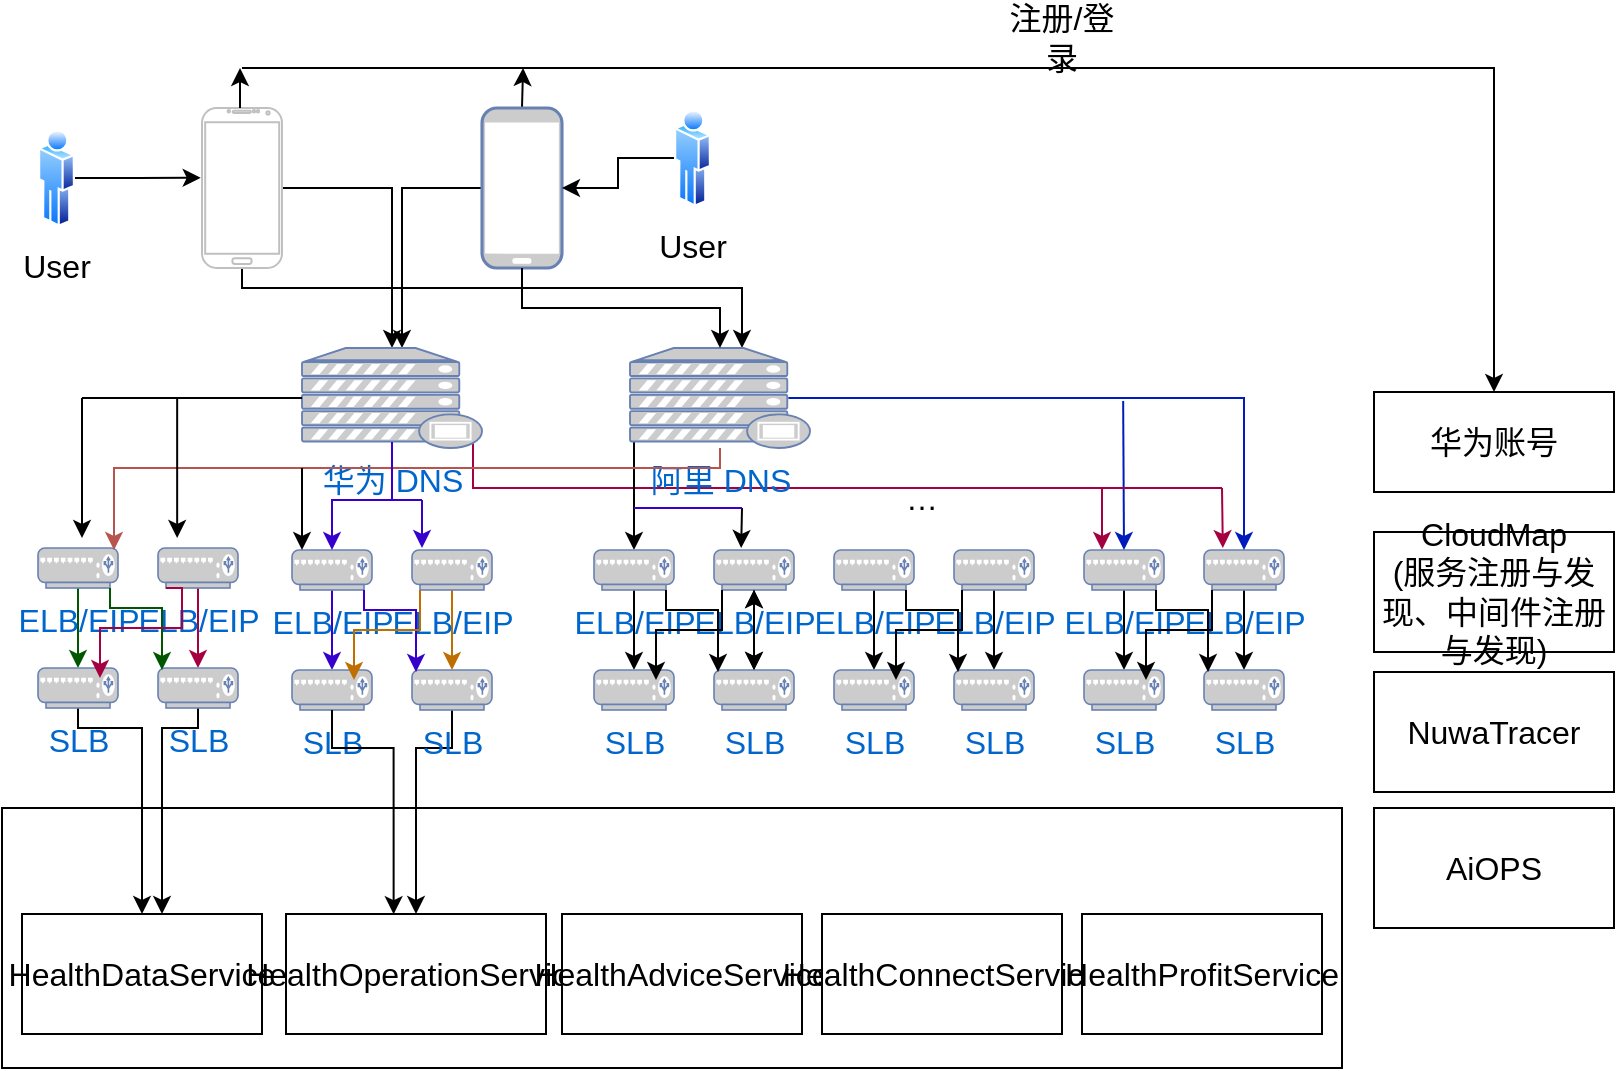 <mxfile version="23.0.0" type="github">
  <diagram name="第 1 页" id="JbuPutZytbCK25REN7PR">
    <mxGraphModel dx="946" dy="1782" grid="1" gridSize="10" guides="1" tooltips="1" connect="1" arrows="1" fold="1" page="1" pageScale="1" pageWidth="827" pageHeight="1169" math="0" shadow="0">
      <root>
        <mxCell id="0" />
        <mxCell id="1" parent="0" />
        <mxCell id="YvnnRUKu41tw3babr-Li-1" value="" style="rounded=0;whiteSpace=wrap;html=1;fontSize=16;" vertex="1" parent="1">
          <mxGeometry x="10" y="360" width="670" height="130" as="geometry" />
        </mxCell>
        <mxCell id="YvnnRUKu41tw3babr-Li-2" value="华为账号" style="rounded=0;whiteSpace=wrap;html=1;fontSize=16;" vertex="1" parent="1">
          <mxGeometry x="696" y="152" width="120" height="50" as="geometry" />
        </mxCell>
        <mxCell id="YvnnRUKu41tw3babr-Li-3" value="HealthDataService" style="rounded=0;whiteSpace=wrap;html=1;fontSize=16;" vertex="1" parent="1">
          <mxGeometry x="20" y="413" width="120" height="60" as="geometry" />
        </mxCell>
        <mxCell id="YvnnRUKu41tw3babr-Li-4" value="HealthOperationService" style="rounded=0;whiteSpace=wrap;html=1;fontSize=16;" vertex="1" parent="1">
          <mxGeometry x="152" y="413" width="130" height="60" as="geometry" />
        </mxCell>
        <mxCell id="YvnnRUKu41tw3babr-Li-5" value="HealthAdviceService" style="rounded=0;whiteSpace=wrap;html=1;fontSize=16;" vertex="1" parent="1">
          <mxGeometry x="290" y="413" width="120" height="60" as="geometry" />
        </mxCell>
        <mxCell id="YvnnRUKu41tw3babr-Li-6" value="HealthConnectService" style="rounded=0;whiteSpace=wrap;html=1;fontSize=16;" vertex="1" parent="1">
          <mxGeometry x="420" y="413" width="120" height="60" as="geometry" />
        </mxCell>
        <mxCell id="YvnnRUKu41tw3babr-Li-7" value="HealthProfitService" style="rounded=0;whiteSpace=wrap;html=1;fontSize=16;" vertex="1" parent="1">
          <mxGeometry x="550" y="413" width="120" height="60" as="geometry" />
        </mxCell>
        <mxCell id="YvnnRUKu41tw3babr-Li-8" value="CloudMap&lt;br style=&quot;font-size: 16px;&quot;&gt;(服务注册与发现、中间件注册与发现)" style="rounded=0;whiteSpace=wrap;html=1;fontSize=16;" vertex="1" parent="1">
          <mxGeometry x="696" y="222" width="120" height="60" as="geometry" />
        </mxCell>
        <mxCell id="YvnnRUKu41tw3babr-Li-17" style="edgeStyle=orthogonalEdgeStyle;rounded=0;orthogonalLoop=1;jettySize=auto;html=1;fontSize=16;" edge="1" parent="1" source="YvnnRUKu41tw3babr-Li-10" target="YvnnRUKu41tw3babr-Li-15">
          <mxGeometry relative="1" as="geometry" />
        </mxCell>
        <mxCell id="YvnnRUKu41tw3babr-Li-19" style="edgeStyle=orthogonalEdgeStyle;rounded=0;orthogonalLoop=1;jettySize=auto;html=1;fontSize=16;" edge="1" parent="1" source="YvnnRUKu41tw3babr-Li-10" target="YvnnRUKu41tw3babr-Li-16">
          <mxGeometry relative="1" as="geometry">
            <Array as="points">
              <mxPoint x="130" y="100" />
              <mxPoint x="380" y="100" />
            </Array>
          </mxGeometry>
        </mxCell>
        <mxCell id="YvnnRUKu41tw3babr-Li-100" style="edgeStyle=orthogonalEdgeStyle;rounded=0;orthogonalLoop=1;jettySize=auto;html=1;entryX=0.5;entryY=0;entryDx=0;entryDy=0;fontSize=16;" edge="1" parent="1" source="YvnnRUKu41tw3babr-Li-84" target="YvnnRUKu41tw3babr-Li-2">
          <mxGeometry relative="1" as="geometry">
            <Array as="points">
              <mxPoint x="130" y="-10" />
              <mxPoint x="756" y="-10" />
            </Array>
          </mxGeometry>
        </mxCell>
        <mxCell id="YvnnRUKu41tw3babr-Li-10" value="" style="verticalLabelPosition=bottom;verticalAlign=top;html=1;shadow=0;dashed=0;strokeWidth=1;shape=mxgraph.android.phone2;strokeColor=#c0c0c0;fontSize=16;" vertex="1" parent="1">
          <mxGeometry x="110" y="10" width="40" height="80" as="geometry" />
        </mxCell>
        <mxCell id="YvnnRUKu41tw3babr-Li-21" style="edgeStyle=orthogonalEdgeStyle;rounded=0;orthogonalLoop=1;jettySize=auto;html=1;exitX=0;exitY=0.5;exitDx=0;exitDy=0;exitPerimeter=0;fontSize=16;" edge="1" parent="1" source="YvnnRUKu41tw3babr-Li-11" target="YvnnRUKu41tw3babr-Li-15">
          <mxGeometry relative="1" as="geometry">
            <Array as="points">
              <mxPoint x="210" y="50" />
            </Array>
          </mxGeometry>
        </mxCell>
        <mxCell id="YvnnRUKu41tw3babr-Li-102" style="edgeStyle=orthogonalEdgeStyle;rounded=0;orthogonalLoop=1;jettySize=auto;html=1;exitX=0.5;exitY=0;exitDx=0;exitDy=0;exitPerimeter=0;fontSize=16;" edge="1" parent="1" source="YvnnRUKu41tw3babr-Li-11">
          <mxGeometry relative="1" as="geometry">
            <mxPoint x="270.529" y="-10" as="targetPoint" />
          </mxGeometry>
        </mxCell>
        <mxCell id="YvnnRUKu41tw3babr-Li-11" value="" style="fontColor=#0066CC;verticalAlign=top;verticalLabelPosition=bottom;labelPosition=center;align=center;html=1;outlineConnect=0;fillColor=#CCCCCC;strokeColor=#6881B3;gradientColor=none;gradientDirection=north;strokeWidth=2;shape=mxgraph.networks.mobile;fontSize=16;" vertex="1" parent="1">
          <mxGeometry x="250" y="10" width="40" height="80" as="geometry" />
        </mxCell>
        <mxCell id="YvnnRUKu41tw3babr-Li-28" style="edgeStyle=orthogonalEdgeStyle;rounded=0;orthogonalLoop=1;jettySize=auto;html=1;exitX=0.5;exitY=1;exitDx=0;exitDy=0;exitPerimeter=0;fillColor=#008a00;strokeColor=#005700;fontSize=16;" edge="1" parent="1" source="YvnnRUKu41tw3babr-Li-13" target="YvnnRUKu41tw3babr-Li-24">
          <mxGeometry relative="1" as="geometry" />
        </mxCell>
        <mxCell id="YvnnRUKu41tw3babr-Li-13" value="ELB/EIP" style="fontColor=#0066CC;verticalAlign=top;verticalLabelPosition=bottom;labelPosition=center;align=center;html=1;outlineConnect=0;fillColor=#CCCCCC;strokeColor=#6881B3;gradientColor=none;gradientDirection=north;strokeWidth=2;shape=mxgraph.networks.load_balancer;fontSize=16;" vertex="1" parent="1">
          <mxGeometry x="28" y="230" width="40" height="20" as="geometry" />
        </mxCell>
        <mxCell id="YvnnRUKu41tw3babr-Li-26" value="" style="edgeStyle=orthogonalEdgeStyle;rounded=0;orthogonalLoop=1;jettySize=auto;html=1;fillColor=#d80073;strokeColor=#A50040;fontSize=16;" edge="1" parent="1" source="YvnnRUKu41tw3babr-Li-14" target="YvnnRUKu41tw3babr-Li-25">
          <mxGeometry relative="1" as="geometry" />
        </mxCell>
        <mxCell id="YvnnRUKu41tw3babr-Li-14" value="ELB/EIP" style="fontColor=#0066CC;verticalAlign=top;verticalLabelPosition=bottom;labelPosition=center;align=center;html=1;outlineConnect=0;fillColor=#CCCCCC;strokeColor=#6881B3;gradientColor=none;gradientDirection=north;strokeWidth=2;shape=mxgraph.networks.load_balancer;fontSize=16;" vertex="1" parent="1">
          <mxGeometry x="88" y="230" width="40" height="20" as="geometry" />
        </mxCell>
        <mxCell id="YvnnRUKu41tw3babr-Li-131" style="edgeStyle=orthogonalEdgeStyle;rounded=0;orthogonalLoop=1;jettySize=auto;html=1;exitX=0.95;exitY=0.95;exitDx=0;exitDy=0;exitPerimeter=0;fillColor=#d80073;strokeColor=#A50040;fontSize=16;" edge="1" parent="1" source="YvnnRUKu41tw3babr-Li-15" target="YvnnRUKu41tw3babr-Li-66">
          <mxGeometry relative="1" as="geometry">
            <Array as="points">
              <mxPoint x="246" y="200" />
              <mxPoint x="560" y="200" />
            </Array>
          </mxGeometry>
        </mxCell>
        <mxCell id="YvnnRUKu41tw3babr-Li-15" value="华为 DNS" style="fontColor=#0066CC;verticalAlign=top;verticalLabelPosition=bottom;labelPosition=center;align=center;html=1;outlineConnect=0;fillColor=#CCCCCC;strokeColor=#6881B3;gradientColor=none;gradientDirection=north;strokeWidth=2;shape=mxgraph.networks.proxy_server;fontSize=16;" vertex="1" parent="1">
          <mxGeometry x="160" y="130" width="90" height="50" as="geometry" />
        </mxCell>
        <mxCell id="YvnnRUKu41tw3babr-Li-122" style="edgeStyle=orthogonalEdgeStyle;rounded=0;orthogonalLoop=1;jettySize=auto;html=1;exitX=0;exitY=0.93;exitDx=0;exitDy=0;exitPerimeter=0;fontSize=16;" edge="1" parent="1" source="YvnnRUKu41tw3babr-Li-16" target="YvnnRUKu41tw3babr-Li-50">
          <mxGeometry relative="1" as="geometry">
            <Array as="points">
              <mxPoint x="326" y="177" />
            </Array>
          </mxGeometry>
        </mxCell>
        <mxCell id="YvnnRUKu41tw3babr-Li-16" value="阿里 DNS" style="fontColor=#0066CC;verticalAlign=top;verticalLabelPosition=bottom;labelPosition=center;align=center;html=1;outlineConnect=0;fillColor=#CCCCCC;strokeColor=#6881B3;gradientColor=none;gradientDirection=north;strokeWidth=2;shape=mxgraph.networks.proxy_server;fontSize=16;" vertex="1" parent="1">
          <mxGeometry x="324" y="130" width="90" height="50" as="geometry" />
        </mxCell>
        <mxCell id="YvnnRUKu41tw3babr-Li-20" style="edgeStyle=orthogonalEdgeStyle;rounded=0;orthogonalLoop=1;jettySize=auto;html=1;exitX=0.5;exitY=1;exitDx=0;exitDy=0;exitPerimeter=0;entryX=0.5;entryY=0;entryDx=0;entryDy=0;entryPerimeter=0;fontSize=16;" edge="1" parent="1" source="YvnnRUKu41tw3babr-Li-11" target="YvnnRUKu41tw3babr-Li-16">
          <mxGeometry relative="1" as="geometry" />
        </mxCell>
        <mxCell id="YvnnRUKu41tw3babr-Li-39" value="" style="edgeStyle=orthogonalEdgeStyle;rounded=0;orthogonalLoop=1;jettySize=auto;html=1;fontSize=16;" edge="1" parent="1" source="YvnnRUKu41tw3babr-Li-24" target="YvnnRUKu41tw3babr-Li-3">
          <mxGeometry relative="1" as="geometry">
            <Array as="points">
              <mxPoint x="48" y="320" />
              <mxPoint x="80" y="320" />
            </Array>
          </mxGeometry>
        </mxCell>
        <mxCell id="YvnnRUKu41tw3babr-Li-24" value="SLB" style="fontColor=#0066CC;verticalAlign=top;verticalLabelPosition=bottom;labelPosition=center;align=center;html=1;outlineConnect=0;fillColor=#CCCCCC;strokeColor=#6881B3;gradientColor=none;gradientDirection=north;strokeWidth=2;shape=mxgraph.networks.load_balancer;fontSize=16;" vertex="1" parent="1">
          <mxGeometry x="28" y="290" width="40" height="20" as="geometry" />
        </mxCell>
        <mxCell id="YvnnRUKu41tw3babr-Li-40" value="" style="edgeStyle=orthogonalEdgeStyle;rounded=0;orthogonalLoop=1;jettySize=auto;html=1;fontSize=16;" edge="1" parent="1" source="YvnnRUKu41tw3babr-Li-25" target="YvnnRUKu41tw3babr-Li-3">
          <mxGeometry relative="1" as="geometry">
            <Array as="points">
              <mxPoint x="108" y="320" />
              <mxPoint x="90" y="320" />
            </Array>
          </mxGeometry>
        </mxCell>
        <mxCell id="YvnnRUKu41tw3babr-Li-25" value="SLB" style="fontColor=#0066CC;verticalAlign=top;verticalLabelPosition=bottom;labelPosition=center;align=center;html=1;outlineConnect=0;fillColor=#CCCCCC;strokeColor=#6881B3;gradientColor=none;gradientDirection=north;strokeWidth=2;shape=mxgraph.networks.load_balancer;fontSize=16;" vertex="1" parent="1">
          <mxGeometry x="88" y="290" width="40" height="20" as="geometry" />
        </mxCell>
        <mxCell id="YvnnRUKu41tw3babr-Li-29" style="edgeStyle=orthogonalEdgeStyle;rounded=0;orthogonalLoop=1;jettySize=auto;html=1;exitX=0.9;exitY=1;exitDx=0;exitDy=0;exitPerimeter=0;entryX=0.05;entryY=0.05;entryDx=0;entryDy=0;entryPerimeter=0;fillColor=#008a00;strokeColor=#005700;fontSize=16;" edge="1" parent="1" source="YvnnRUKu41tw3babr-Li-13" target="YvnnRUKu41tw3babr-Li-25">
          <mxGeometry relative="1" as="geometry">
            <Array as="points">
              <mxPoint x="64" y="260" />
              <mxPoint x="90" y="260" />
            </Array>
          </mxGeometry>
        </mxCell>
        <mxCell id="YvnnRUKu41tw3babr-Li-30" style="edgeStyle=orthogonalEdgeStyle;rounded=0;orthogonalLoop=1;jettySize=auto;html=1;exitX=0.1;exitY=1;exitDx=0;exitDy=0;exitPerimeter=0;entryX=0.775;entryY=0.25;entryDx=0;entryDy=0;entryPerimeter=0;fillColor=#d80073;strokeColor=#A50040;fontSize=16;" edge="1" parent="1" source="YvnnRUKu41tw3babr-Li-14" target="YvnnRUKu41tw3babr-Li-24">
          <mxGeometry relative="1" as="geometry">
            <Array as="points">
              <mxPoint x="100" y="250" />
              <mxPoint x="100" y="270" />
              <mxPoint x="59" y="270" />
            </Array>
          </mxGeometry>
        </mxCell>
        <mxCell id="YvnnRUKu41tw3babr-Li-41" style="edgeStyle=orthogonalEdgeStyle;rounded=0;orthogonalLoop=1;jettySize=auto;html=1;exitX=0.5;exitY=1;exitDx=0;exitDy=0;exitPerimeter=0;fillColor=#6a00ff;strokeColor=#3700CC;fontSize=16;" edge="1" parent="1" source="YvnnRUKu41tw3babr-Li-42" target="YvnnRUKu41tw3babr-Li-45">
          <mxGeometry relative="1" as="geometry" />
        </mxCell>
        <mxCell id="YvnnRUKu41tw3babr-Li-42" value="ELB/EIP" style="fontColor=#0066CC;verticalAlign=top;verticalLabelPosition=bottom;labelPosition=center;align=center;html=1;outlineConnect=0;fillColor=#CCCCCC;strokeColor=#6881B3;gradientColor=none;gradientDirection=north;strokeWidth=2;shape=mxgraph.networks.load_balancer;fontSize=16;" vertex="1" parent="1">
          <mxGeometry x="155" y="231" width="40" height="20" as="geometry" />
        </mxCell>
        <mxCell id="YvnnRUKu41tw3babr-Li-43" value="" style="edgeStyle=orthogonalEdgeStyle;rounded=0;orthogonalLoop=1;jettySize=auto;html=1;fillColor=#f0a30a;strokeColor=#BD7000;fontSize=16;" edge="1" parent="1" source="YvnnRUKu41tw3babr-Li-44" target="YvnnRUKu41tw3babr-Li-46">
          <mxGeometry relative="1" as="geometry" />
        </mxCell>
        <mxCell id="YvnnRUKu41tw3babr-Li-44" value="ELB/EIP" style="fontColor=#0066CC;verticalAlign=top;verticalLabelPosition=bottom;labelPosition=center;align=center;html=1;outlineConnect=0;fillColor=#CCCCCC;strokeColor=#6881B3;gradientColor=none;gradientDirection=north;strokeWidth=2;shape=mxgraph.networks.load_balancer;fontSize=16;" vertex="1" parent="1">
          <mxGeometry x="215" y="231" width="40" height="20" as="geometry" />
        </mxCell>
        <mxCell id="YvnnRUKu41tw3babr-Li-45" value="SLB" style="fontColor=#0066CC;verticalAlign=top;verticalLabelPosition=bottom;labelPosition=center;align=center;html=1;outlineConnect=0;fillColor=#CCCCCC;strokeColor=#6881B3;gradientColor=none;gradientDirection=north;strokeWidth=2;shape=mxgraph.networks.load_balancer;fontSize=16;" vertex="1" parent="1">
          <mxGeometry x="155" y="291" width="40" height="20" as="geometry" />
        </mxCell>
        <mxCell id="YvnnRUKu41tw3babr-Li-92" style="edgeStyle=orthogonalEdgeStyle;rounded=0;orthogonalLoop=1;jettySize=auto;html=1;exitX=0.5;exitY=1;exitDx=0;exitDy=0;exitPerimeter=0;entryX=0.5;entryY=0;entryDx=0;entryDy=0;fontSize=16;" edge="1" parent="1" source="YvnnRUKu41tw3babr-Li-46" target="YvnnRUKu41tw3babr-Li-4">
          <mxGeometry relative="1" as="geometry">
            <Array as="points">
              <mxPoint x="235" y="330" />
              <mxPoint x="217" y="330" />
            </Array>
          </mxGeometry>
        </mxCell>
        <mxCell id="YvnnRUKu41tw3babr-Li-46" value="SLB" style="fontColor=#0066CC;verticalAlign=top;verticalLabelPosition=bottom;labelPosition=center;align=center;html=1;outlineConnect=0;fillColor=#CCCCCC;strokeColor=#6881B3;gradientColor=none;gradientDirection=north;strokeWidth=2;shape=mxgraph.networks.load_balancer;fontSize=16;" vertex="1" parent="1">
          <mxGeometry x="215" y="291" width="40" height="20" as="geometry" />
        </mxCell>
        <mxCell id="YvnnRUKu41tw3babr-Li-47" style="edgeStyle=orthogonalEdgeStyle;rounded=0;orthogonalLoop=1;jettySize=auto;html=1;exitX=0.9;exitY=1;exitDx=0;exitDy=0;exitPerimeter=0;entryX=0.05;entryY=0.05;entryDx=0;entryDy=0;entryPerimeter=0;fillColor=#6a00ff;strokeColor=#3700CC;fontSize=16;" edge="1" parent="1" source="YvnnRUKu41tw3babr-Li-42" target="YvnnRUKu41tw3babr-Li-46">
          <mxGeometry relative="1" as="geometry">
            <Array as="points">
              <mxPoint x="191" y="261" />
              <mxPoint x="217" y="261" />
            </Array>
          </mxGeometry>
        </mxCell>
        <mxCell id="YvnnRUKu41tw3babr-Li-48" style="edgeStyle=orthogonalEdgeStyle;rounded=0;orthogonalLoop=1;jettySize=auto;html=1;exitX=0.1;exitY=1;exitDx=0;exitDy=0;exitPerimeter=0;entryX=0.775;entryY=0.25;entryDx=0;entryDy=0;entryPerimeter=0;fillColor=#f0a30a;strokeColor=#BD7000;fontSize=16;" edge="1" parent="1" source="YvnnRUKu41tw3babr-Li-44" target="YvnnRUKu41tw3babr-Li-45">
          <mxGeometry relative="1" as="geometry">
            <Array as="points">
              <mxPoint x="219" y="271" />
              <mxPoint x="186" y="271" />
            </Array>
          </mxGeometry>
        </mxCell>
        <mxCell id="YvnnRUKu41tw3babr-Li-49" style="edgeStyle=orthogonalEdgeStyle;rounded=0;orthogonalLoop=1;jettySize=auto;html=1;exitX=0.5;exitY=1;exitDx=0;exitDy=0;exitPerimeter=0;fontSize=16;" edge="1" parent="1" source="YvnnRUKu41tw3babr-Li-50" target="YvnnRUKu41tw3babr-Li-53">
          <mxGeometry relative="1" as="geometry" />
        </mxCell>
        <mxCell id="YvnnRUKu41tw3babr-Li-50" value="ELB/EIP" style="fontColor=#0066CC;verticalAlign=top;verticalLabelPosition=bottom;labelPosition=center;align=center;html=1;outlineConnect=0;fillColor=#CCCCCC;strokeColor=#6881B3;gradientColor=none;gradientDirection=north;strokeWidth=2;shape=mxgraph.networks.load_balancer;fontSize=16;" vertex="1" parent="1">
          <mxGeometry x="306" y="231" width="40" height="20" as="geometry" />
        </mxCell>
        <mxCell id="YvnnRUKu41tw3babr-Li-51" value="" style="edgeStyle=orthogonalEdgeStyle;rounded=0;orthogonalLoop=1;jettySize=auto;html=1;fontSize=16;" edge="1" parent="1" source="YvnnRUKu41tw3babr-Li-52" target="YvnnRUKu41tw3babr-Li-54">
          <mxGeometry relative="1" as="geometry" />
        </mxCell>
        <mxCell id="YvnnRUKu41tw3babr-Li-112" value="" style="edgeStyle=orthogonalEdgeStyle;rounded=0;orthogonalLoop=1;jettySize=auto;html=1;fontSize=16;" edge="1" parent="1" source="YvnnRUKu41tw3babr-Li-52" target="YvnnRUKu41tw3babr-Li-54">
          <mxGeometry relative="1" as="geometry" />
        </mxCell>
        <mxCell id="YvnnRUKu41tw3babr-Li-52" value="ELB/EIP" style="fontColor=#0066CC;verticalAlign=top;verticalLabelPosition=bottom;labelPosition=center;align=center;html=1;outlineConnect=0;fillColor=#CCCCCC;strokeColor=#6881B3;gradientColor=none;gradientDirection=north;strokeWidth=2;shape=mxgraph.networks.load_balancer;fontSize=16;" vertex="1" parent="1">
          <mxGeometry x="366" y="231" width="40" height="20" as="geometry" />
        </mxCell>
        <mxCell id="YvnnRUKu41tw3babr-Li-53" value="SLB" style="fontColor=#0066CC;verticalAlign=top;verticalLabelPosition=bottom;labelPosition=center;align=center;html=1;outlineConnect=0;fillColor=#CCCCCC;strokeColor=#6881B3;gradientColor=none;gradientDirection=north;strokeWidth=2;shape=mxgraph.networks.load_balancer;fontSize=16;" vertex="1" parent="1">
          <mxGeometry x="306" y="291" width="40" height="20" as="geometry" />
        </mxCell>
        <mxCell id="YvnnRUKu41tw3babr-Li-111" value="" style="edgeStyle=orthogonalEdgeStyle;rounded=0;orthogonalLoop=1;jettySize=auto;html=1;fontSize=16;" edge="1" parent="1" source="YvnnRUKu41tw3babr-Li-54" target="YvnnRUKu41tw3babr-Li-52">
          <mxGeometry relative="1" as="geometry" />
        </mxCell>
        <mxCell id="YvnnRUKu41tw3babr-Li-117" value="" style="edgeStyle=orthogonalEdgeStyle;rounded=0;orthogonalLoop=1;jettySize=auto;html=1;fontSize=16;" edge="1" parent="1" source="YvnnRUKu41tw3babr-Li-54" target="YvnnRUKu41tw3babr-Li-52">
          <mxGeometry relative="1" as="geometry" />
        </mxCell>
        <mxCell id="YvnnRUKu41tw3babr-Li-54" value="SLB" style="fontColor=#0066CC;verticalAlign=top;verticalLabelPosition=bottom;labelPosition=center;align=center;html=1;outlineConnect=0;fillColor=#CCCCCC;strokeColor=#6881B3;gradientColor=none;gradientDirection=north;strokeWidth=2;shape=mxgraph.networks.load_balancer;fontSize=16;" vertex="1" parent="1">
          <mxGeometry x="366" y="291" width="40" height="20" as="geometry" />
        </mxCell>
        <mxCell id="YvnnRUKu41tw3babr-Li-55" style="edgeStyle=orthogonalEdgeStyle;rounded=0;orthogonalLoop=1;jettySize=auto;html=1;exitX=0.9;exitY=1;exitDx=0;exitDy=0;exitPerimeter=0;entryX=0.05;entryY=0.05;entryDx=0;entryDy=0;entryPerimeter=0;fontSize=16;" edge="1" parent="1" source="YvnnRUKu41tw3babr-Li-50" target="YvnnRUKu41tw3babr-Li-54">
          <mxGeometry relative="1" as="geometry">
            <Array as="points">
              <mxPoint x="342" y="261" />
              <mxPoint x="368" y="261" />
            </Array>
          </mxGeometry>
        </mxCell>
        <mxCell id="YvnnRUKu41tw3babr-Li-56" style="edgeStyle=orthogonalEdgeStyle;rounded=0;orthogonalLoop=1;jettySize=auto;html=1;exitX=0.1;exitY=1;exitDx=0;exitDy=0;exitPerimeter=0;entryX=0.775;entryY=0.25;entryDx=0;entryDy=0;entryPerimeter=0;fontSize=16;" edge="1" parent="1" source="YvnnRUKu41tw3babr-Li-52" target="YvnnRUKu41tw3babr-Li-53">
          <mxGeometry relative="1" as="geometry">
            <Array as="points">
              <mxPoint x="370" y="271" />
              <mxPoint x="337" y="271" />
            </Array>
          </mxGeometry>
        </mxCell>
        <mxCell id="YvnnRUKu41tw3babr-Li-57" style="edgeStyle=orthogonalEdgeStyle;rounded=0;orthogonalLoop=1;jettySize=auto;html=1;exitX=0.5;exitY=1;exitDx=0;exitDy=0;exitPerimeter=0;fontSize=16;" edge="1" parent="1" source="YvnnRUKu41tw3babr-Li-58" target="YvnnRUKu41tw3babr-Li-61">
          <mxGeometry relative="1" as="geometry" />
        </mxCell>
        <mxCell id="YvnnRUKu41tw3babr-Li-58" value="ELB/EIP" style="fontColor=#0066CC;verticalAlign=top;verticalLabelPosition=bottom;labelPosition=center;align=center;html=1;outlineConnect=0;fillColor=#CCCCCC;strokeColor=#6881B3;gradientColor=none;gradientDirection=north;strokeWidth=2;shape=mxgraph.networks.load_balancer;fontSize=16;" vertex="1" parent="1">
          <mxGeometry x="426" y="231" width="40" height="20" as="geometry" />
        </mxCell>
        <mxCell id="YvnnRUKu41tw3babr-Li-59" value="" style="edgeStyle=orthogonalEdgeStyle;rounded=0;orthogonalLoop=1;jettySize=auto;html=1;fontSize=16;" edge="1" parent="1" source="YvnnRUKu41tw3babr-Li-60" target="YvnnRUKu41tw3babr-Li-62">
          <mxGeometry relative="1" as="geometry" />
        </mxCell>
        <mxCell id="YvnnRUKu41tw3babr-Li-60" value="ELB/EIP" style="fontColor=#0066CC;verticalAlign=top;verticalLabelPosition=bottom;labelPosition=center;align=center;html=1;outlineConnect=0;fillColor=#CCCCCC;strokeColor=#6881B3;gradientColor=none;gradientDirection=north;strokeWidth=2;shape=mxgraph.networks.load_balancer;fontSize=16;" vertex="1" parent="1">
          <mxGeometry x="486" y="231" width="40" height="20" as="geometry" />
        </mxCell>
        <mxCell id="YvnnRUKu41tw3babr-Li-61" value="SLB" style="fontColor=#0066CC;verticalAlign=top;verticalLabelPosition=bottom;labelPosition=center;align=center;html=1;outlineConnect=0;fillColor=#CCCCCC;strokeColor=#6881B3;gradientColor=none;gradientDirection=north;strokeWidth=2;shape=mxgraph.networks.load_balancer;fontSize=16;" vertex="1" parent="1">
          <mxGeometry x="426" y="291" width="40" height="20" as="geometry" />
        </mxCell>
        <mxCell id="YvnnRUKu41tw3babr-Li-62" value="SLB" style="fontColor=#0066CC;verticalAlign=top;verticalLabelPosition=bottom;labelPosition=center;align=center;html=1;outlineConnect=0;fillColor=#CCCCCC;strokeColor=#6881B3;gradientColor=none;gradientDirection=north;strokeWidth=2;shape=mxgraph.networks.load_balancer;fontSize=16;" vertex="1" parent="1">
          <mxGeometry x="486" y="291" width="40" height="20" as="geometry" />
        </mxCell>
        <mxCell id="YvnnRUKu41tw3babr-Li-63" style="edgeStyle=orthogonalEdgeStyle;rounded=0;orthogonalLoop=1;jettySize=auto;html=1;exitX=0.9;exitY=1;exitDx=0;exitDy=0;exitPerimeter=0;entryX=0.05;entryY=0.05;entryDx=0;entryDy=0;entryPerimeter=0;fontSize=16;" edge="1" parent="1" source="YvnnRUKu41tw3babr-Li-58" target="YvnnRUKu41tw3babr-Li-62">
          <mxGeometry relative="1" as="geometry">
            <Array as="points">
              <mxPoint x="462" y="261" />
              <mxPoint x="488" y="261" />
            </Array>
          </mxGeometry>
        </mxCell>
        <mxCell id="YvnnRUKu41tw3babr-Li-64" style="edgeStyle=orthogonalEdgeStyle;rounded=0;orthogonalLoop=1;jettySize=auto;html=1;exitX=0.1;exitY=1;exitDx=0;exitDy=0;exitPerimeter=0;entryX=0.775;entryY=0.25;entryDx=0;entryDy=0;entryPerimeter=0;fontSize=16;" edge="1" parent="1" source="YvnnRUKu41tw3babr-Li-60" target="YvnnRUKu41tw3babr-Li-61">
          <mxGeometry relative="1" as="geometry">
            <Array as="points">
              <mxPoint x="490" y="271" />
              <mxPoint x="457" y="271" />
            </Array>
          </mxGeometry>
        </mxCell>
        <mxCell id="YvnnRUKu41tw3babr-Li-65" style="edgeStyle=orthogonalEdgeStyle;rounded=0;orthogonalLoop=1;jettySize=auto;html=1;exitX=0.5;exitY=1;exitDx=0;exitDy=0;exitPerimeter=0;fontSize=16;" edge="1" parent="1" source="YvnnRUKu41tw3babr-Li-66" target="YvnnRUKu41tw3babr-Li-69">
          <mxGeometry relative="1" as="geometry" />
        </mxCell>
        <mxCell id="YvnnRUKu41tw3babr-Li-66" value="ELB/EIP" style="fontColor=#0066CC;verticalAlign=top;verticalLabelPosition=bottom;labelPosition=center;align=center;html=1;outlineConnect=0;fillColor=#CCCCCC;strokeColor=#6881B3;gradientColor=none;gradientDirection=north;strokeWidth=2;shape=mxgraph.networks.load_balancer;fontSize=16;" vertex="1" parent="1">
          <mxGeometry x="551" y="231" width="40" height="20" as="geometry" />
        </mxCell>
        <mxCell id="YvnnRUKu41tw3babr-Li-67" value="" style="edgeStyle=orthogonalEdgeStyle;rounded=0;orthogonalLoop=1;jettySize=auto;html=1;fontSize=16;" edge="1" parent="1" source="YvnnRUKu41tw3babr-Li-68" target="YvnnRUKu41tw3babr-Li-70">
          <mxGeometry relative="1" as="geometry" />
        </mxCell>
        <mxCell id="YvnnRUKu41tw3babr-Li-68" value="ELB/EIP" style="fontColor=#0066CC;verticalAlign=top;verticalLabelPosition=bottom;labelPosition=center;align=center;html=1;outlineConnect=0;fillColor=#CCCCCC;strokeColor=#6881B3;gradientColor=none;gradientDirection=north;strokeWidth=2;shape=mxgraph.networks.load_balancer;fontSize=16;" vertex="1" parent="1">
          <mxGeometry x="611" y="231" width="40" height="20" as="geometry" />
        </mxCell>
        <mxCell id="YvnnRUKu41tw3babr-Li-69" value="SLB" style="fontColor=#0066CC;verticalAlign=top;verticalLabelPosition=bottom;labelPosition=center;align=center;html=1;outlineConnect=0;fillColor=#CCCCCC;strokeColor=#6881B3;gradientColor=none;gradientDirection=north;strokeWidth=2;shape=mxgraph.networks.load_balancer;fontSize=16;" vertex="1" parent="1">
          <mxGeometry x="551" y="291" width="40" height="20" as="geometry" />
        </mxCell>
        <mxCell id="YvnnRUKu41tw3babr-Li-70" value="SLB" style="fontColor=#0066CC;verticalAlign=top;verticalLabelPosition=bottom;labelPosition=center;align=center;html=1;outlineConnect=0;fillColor=#CCCCCC;strokeColor=#6881B3;gradientColor=none;gradientDirection=north;strokeWidth=2;shape=mxgraph.networks.load_balancer;fontSize=16;" vertex="1" parent="1">
          <mxGeometry x="611" y="291" width="40" height="20" as="geometry" />
        </mxCell>
        <mxCell id="YvnnRUKu41tw3babr-Li-71" style="edgeStyle=orthogonalEdgeStyle;rounded=0;orthogonalLoop=1;jettySize=auto;html=1;exitX=0.9;exitY=1;exitDx=0;exitDy=0;exitPerimeter=0;entryX=0.05;entryY=0.05;entryDx=0;entryDy=0;entryPerimeter=0;fontSize=16;" edge="1" parent="1" source="YvnnRUKu41tw3babr-Li-66" target="YvnnRUKu41tw3babr-Li-70">
          <mxGeometry relative="1" as="geometry">
            <Array as="points">
              <mxPoint x="587" y="261" />
              <mxPoint x="613" y="261" />
            </Array>
          </mxGeometry>
        </mxCell>
        <mxCell id="YvnnRUKu41tw3babr-Li-72" style="edgeStyle=orthogonalEdgeStyle;rounded=0;orthogonalLoop=1;jettySize=auto;html=1;exitX=0.1;exitY=1;exitDx=0;exitDy=0;exitPerimeter=0;entryX=0.775;entryY=0.25;entryDx=0;entryDy=0;entryPerimeter=0;fontSize=16;" edge="1" parent="1" source="YvnnRUKu41tw3babr-Li-68" target="YvnnRUKu41tw3babr-Li-69">
          <mxGeometry relative="1" as="geometry">
            <Array as="points">
              <mxPoint x="615" y="271" />
              <mxPoint x="582" y="271" />
            </Array>
          </mxGeometry>
        </mxCell>
        <mxCell id="YvnnRUKu41tw3babr-Li-73" style="edgeStyle=orthogonalEdgeStyle;rounded=0;orthogonalLoop=1;jettySize=auto;html=1;entryX=0.95;entryY=0.05;entryDx=0;entryDy=0;entryPerimeter=0;fillColor=#f8cecc;strokeColor=#b85450;fontSize=16;" edge="1" parent="1" source="YvnnRUKu41tw3babr-Li-16" target="YvnnRUKu41tw3babr-Li-13">
          <mxGeometry relative="1" as="geometry">
            <Array as="points">
              <mxPoint x="369" y="190" />
              <mxPoint x="66" y="190" />
            </Array>
          </mxGeometry>
        </mxCell>
        <mxCell id="YvnnRUKu41tw3babr-Li-82" value="NuwaTracer" style="rounded=0;whiteSpace=wrap;html=1;fontSize=16;" vertex="1" parent="1">
          <mxGeometry x="696" y="292" width="120" height="60" as="geometry" />
        </mxCell>
        <mxCell id="YvnnRUKu41tw3babr-Li-83" value="AiOPS" style="rounded=0;whiteSpace=wrap;html=1;fontSize=16;" vertex="1" parent="1">
          <mxGeometry x="696" y="360" width="120" height="60" as="geometry" />
        </mxCell>
        <mxCell id="YvnnRUKu41tw3babr-Li-86" style="edgeStyle=orthogonalEdgeStyle;rounded=0;orthogonalLoop=1;jettySize=auto;html=1;exitX=0.5;exitY=0.94;exitDx=0;exitDy=0;exitPerimeter=0;entryX=0.5;entryY=0;entryDx=0;entryDy=0;entryPerimeter=0;fillColor=#6a00ff;strokeColor=#3700CC;fontSize=16;" edge="1" parent="1" source="YvnnRUKu41tw3babr-Li-15" target="YvnnRUKu41tw3babr-Li-42">
          <mxGeometry relative="1" as="geometry">
            <Array as="points">
              <mxPoint x="205" y="206" />
              <mxPoint x="175" y="206" />
            </Array>
          </mxGeometry>
        </mxCell>
        <mxCell id="YvnnRUKu41tw3babr-Li-93" style="edgeStyle=orthogonalEdgeStyle;rounded=0;orthogonalLoop=1;jettySize=auto;html=1;exitX=0.5;exitY=1;exitDx=0;exitDy=0;exitPerimeter=0;entryX=0.414;entryY=0.002;entryDx=0;entryDy=0;entryPerimeter=0;fontSize=16;" edge="1" parent="1" source="YvnnRUKu41tw3babr-Li-45" target="YvnnRUKu41tw3babr-Li-4">
          <mxGeometry relative="1" as="geometry">
            <Array as="points">
              <mxPoint x="175" y="330" />
              <mxPoint x="206" y="330" />
            </Array>
          </mxGeometry>
        </mxCell>
        <mxCell id="YvnnRUKu41tw3babr-Li-95" value="User" style="image;aspect=fixed;perimeter=ellipsePerimeter;html=1;align=center;shadow=0;dashed=0;spacingTop=3;image=img/lib/active_directory/user.svg;fontSize=16;" vertex="1" parent="1">
          <mxGeometry x="28" y="20" width="18.5" height="50" as="geometry" />
        </mxCell>
        <mxCell id="YvnnRUKu41tw3babr-Li-96" style="edgeStyle=orthogonalEdgeStyle;rounded=0;orthogonalLoop=1;jettySize=auto;html=1;exitX=1;exitY=0.5;exitDx=0;exitDy=0;entryX=-0.016;entryY=0.436;entryDx=0;entryDy=0;entryPerimeter=0;fontSize=16;" edge="1" parent="1" source="YvnnRUKu41tw3babr-Li-95" target="YvnnRUKu41tw3babr-Li-10">
          <mxGeometry relative="1" as="geometry" />
        </mxCell>
        <mxCell id="YvnnRUKu41tw3babr-Li-134" style="edgeStyle=orthogonalEdgeStyle;rounded=0;orthogonalLoop=1;jettySize=auto;html=1;exitX=0;exitY=0.5;exitDx=0;exitDy=0;fontSize=16;" edge="1" parent="1" source="YvnnRUKu41tw3babr-Li-98" target="YvnnRUKu41tw3babr-Li-11">
          <mxGeometry relative="1" as="geometry" />
        </mxCell>
        <mxCell id="YvnnRUKu41tw3babr-Li-98" value="User" style="image;aspect=fixed;perimeter=ellipsePerimeter;html=1;align=center;shadow=0;dashed=0;spacingTop=3;image=img/lib/active_directory/user.svg;fontSize=16;" vertex="1" parent="1">
          <mxGeometry x="346" y="10" width="18.5" height="50" as="geometry" />
        </mxCell>
        <mxCell id="YvnnRUKu41tw3babr-Li-104" value="" style="endArrow=classic;html=1;rounded=0;fontSize=16;" edge="1" parent="1">
          <mxGeometry width="50" height="50" relative="1" as="geometry">
            <mxPoint x="129" y="10" as="sourcePoint" />
            <mxPoint x="129" y="-10" as="targetPoint" />
          </mxGeometry>
        </mxCell>
        <mxCell id="YvnnRUKu41tw3babr-Li-84" value="注册/登录" style="text;html=1;strokeColor=none;fillColor=none;align=center;verticalAlign=middle;whiteSpace=wrap;rounded=0;fontSize=16;" vertex="1" parent="1">
          <mxGeometry x="510" y="-40" width="60" height="30" as="geometry" />
        </mxCell>
        <mxCell id="YvnnRUKu41tw3babr-Li-109" value="…" style="text;html=1;strokeColor=none;fillColor=none;align=center;verticalAlign=middle;whiteSpace=wrap;rounded=0;fontSize=16;" vertex="1" parent="1">
          <mxGeometry x="420" y="190" width="100" height="30" as="geometry" />
        </mxCell>
        <mxCell id="YvnnRUKu41tw3babr-Li-110" value="" style="endArrow=none;html=1;rounded=0;entryX=0;entryY=0.5;entryDx=0;entryDy=0;entryPerimeter=0;fontSize=16;" edge="1" parent="1" target="YvnnRUKu41tw3babr-Li-15">
          <mxGeometry width="50" height="50" relative="1" as="geometry">
            <mxPoint x="50" y="155" as="sourcePoint" />
            <mxPoint x="111" y="118" as="targetPoint" />
          </mxGeometry>
        </mxCell>
        <mxCell id="YvnnRUKu41tw3babr-Li-116" value="" style="endArrow=classic;html=1;rounded=0;entryX=0.5;entryY=0;entryDx=0;entryDy=0;entryPerimeter=0;fontSize=16;" edge="1" parent="1">
          <mxGeometry width="50" height="50" relative="1" as="geometry">
            <mxPoint x="50" y="155" as="sourcePoint" />
            <mxPoint x="50" y="225" as="targetPoint" />
          </mxGeometry>
        </mxCell>
        <mxCell id="YvnnRUKu41tw3babr-Li-118" value="" style="endArrow=classic;html=1;rounded=0;entryX=0.5;entryY=0;entryDx=0;entryDy=0;entryPerimeter=0;fontSize=16;" edge="1" parent="1">
          <mxGeometry width="50" height="50" relative="1" as="geometry">
            <mxPoint x="97.58" y="155" as="sourcePoint" />
            <mxPoint x="97.58" y="225" as="targetPoint" />
          </mxGeometry>
        </mxCell>
        <mxCell id="YvnnRUKu41tw3babr-Li-119" value="" style="endArrow=classic;html=1;rounded=0;entryX=0.5;entryY=0;entryDx=0;entryDy=0;entryPerimeter=0;fontSize=16;" edge="1" parent="1">
          <mxGeometry width="50" height="50" relative="1" as="geometry">
            <mxPoint x="160" y="190" as="sourcePoint" />
            <mxPoint x="160" y="231" as="targetPoint" />
          </mxGeometry>
        </mxCell>
        <mxCell id="YvnnRUKu41tw3babr-Li-120" value="" style="endArrow=classic;html=1;rounded=0;fillColor=#6a00ff;strokeColor=#3700CC;fontSize=16;" edge="1" parent="1">
          <mxGeometry width="50" height="50" relative="1" as="geometry">
            <mxPoint x="220" y="206" as="sourcePoint" />
            <mxPoint x="220" y="230" as="targetPoint" />
          </mxGeometry>
        </mxCell>
        <mxCell id="YvnnRUKu41tw3babr-Li-121" value="" style="endArrow=none;html=1;rounded=0;fillColor=#6a00ff;strokeColor=#3700CC;fontSize=16;" edge="1" parent="1">
          <mxGeometry width="50" height="50" relative="1" as="geometry">
            <mxPoint x="204" y="206" as="sourcePoint" />
            <mxPoint x="220" y="206" as="targetPoint" />
          </mxGeometry>
        </mxCell>
        <mxCell id="YvnnRUKu41tw3babr-Li-123" value="" style="endArrow=classic;html=1;rounded=0;entryX=0.5;entryY=0;entryDx=0;entryDy=0;entryPerimeter=0;fontSize=16;" edge="1" parent="1">
          <mxGeometry width="50" height="50" relative="1" as="geometry">
            <mxPoint x="380" y="210" as="sourcePoint" />
            <mxPoint x="379.58" y="230" as="targetPoint" />
          </mxGeometry>
        </mxCell>
        <mxCell id="YvnnRUKu41tw3babr-Li-124" value="" style="endArrow=none;html=1;rounded=0;fillColor=#6a00ff;strokeColor=#3700CC;fontSize=16;" edge="1" parent="1">
          <mxGeometry width="50" height="50" relative="1" as="geometry">
            <mxPoint x="326" y="210" as="sourcePoint" />
            <mxPoint x="380" y="210" as="targetPoint" />
          </mxGeometry>
        </mxCell>
        <mxCell id="YvnnRUKu41tw3babr-Li-126" style="edgeStyle=orthogonalEdgeStyle;rounded=0;orthogonalLoop=1;jettySize=auto;html=1;exitX=0.88;exitY=0.5;exitDx=0;exitDy=0;exitPerimeter=0;entryX=0.5;entryY=0;entryDx=0;entryDy=0;entryPerimeter=0;fillColor=#0050ef;strokeColor=#001DBC;fontSize=16;" edge="1" parent="1" source="YvnnRUKu41tw3babr-Li-16" target="YvnnRUKu41tw3babr-Li-68">
          <mxGeometry relative="1" as="geometry" />
        </mxCell>
        <mxCell id="YvnnRUKu41tw3babr-Li-127" value="" style="endArrow=classic;html=1;rounded=0;entryX=0.5;entryY=0;entryDx=0;entryDy=0;entryPerimeter=0;fillColor=#0050ef;strokeColor=#001DBC;fontSize=16;" edge="1" parent="1" target="YvnnRUKu41tw3babr-Li-66">
          <mxGeometry width="50" height="50" relative="1" as="geometry">
            <mxPoint x="570.58" y="156.5" as="sourcePoint" />
            <mxPoint x="571" y="198" as="targetPoint" />
          </mxGeometry>
        </mxCell>
        <mxCell id="YvnnRUKu41tw3babr-Li-132" value="" style="endArrow=none;html=1;rounded=0;fillColor=#d80073;strokeColor=#A50040;fontSize=16;" edge="1" parent="1">
          <mxGeometry width="50" height="50" relative="1" as="geometry">
            <mxPoint x="550" y="200" as="sourcePoint" />
            <mxPoint x="620" y="200" as="targetPoint" />
          </mxGeometry>
        </mxCell>
        <mxCell id="YvnnRUKu41tw3babr-Li-133" value="" style="endArrow=classic;html=1;rounded=0;entryX=0.5;entryY=0;entryDx=0;entryDy=0;entryPerimeter=0;fillColor=#d80073;strokeColor=#A50040;fontSize=16;" edge="1" parent="1">
          <mxGeometry width="50" height="50" relative="1" as="geometry">
            <mxPoint x="620" y="200" as="sourcePoint" />
            <mxPoint x="620.42" y="230" as="targetPoint" />
          </mxGeometry>
        </mxCell>
      </root>
    </mxGraphModel>
  </diagram>
</mxfile>
